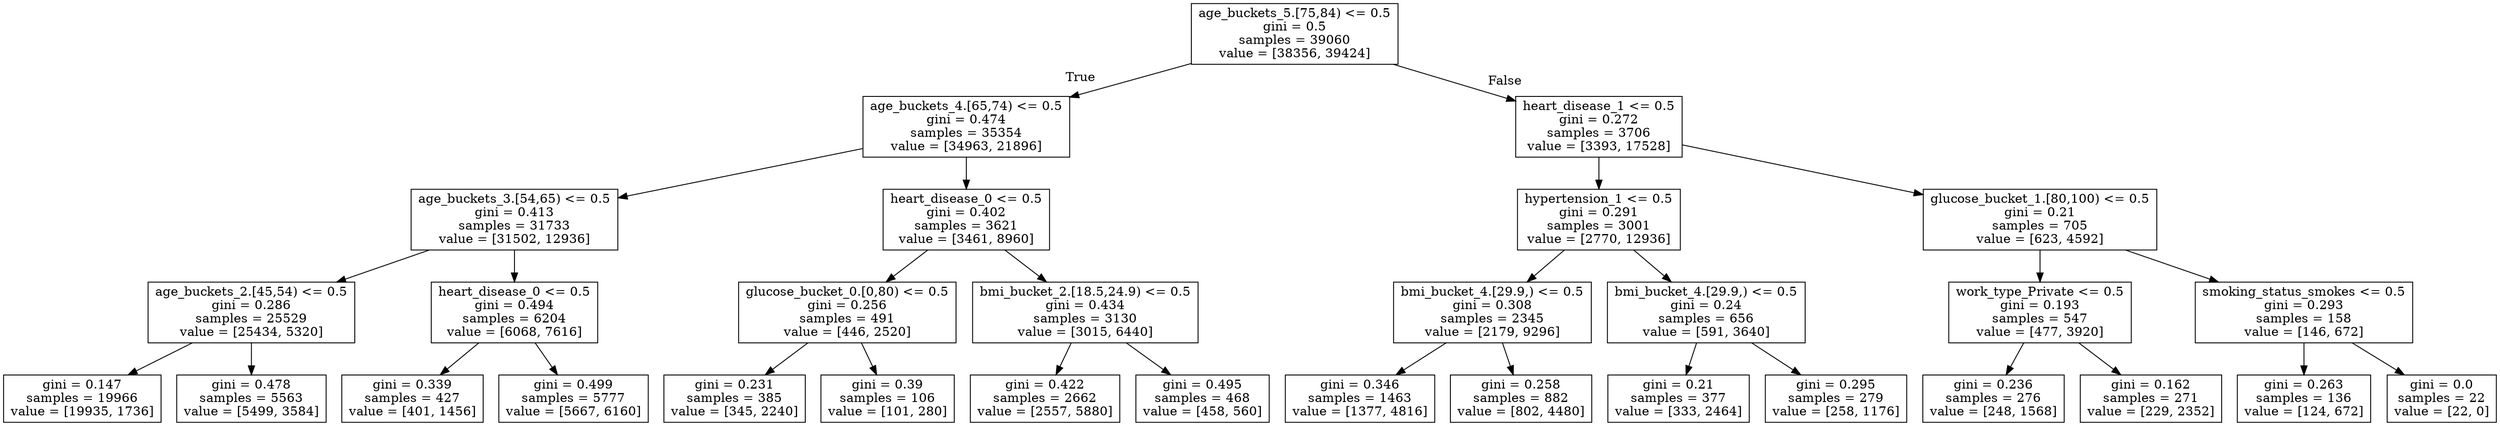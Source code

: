 digraph Tree {
node [shape=box] ;
0 [label="age_buckets_5.[75,84) <= 0.5\ngini = 0.5\nsamples = 39060\nvalue = [38356, 39424]"] ;
1 [label="age_buckets_4.[65,74) <= 0.5\ngini = 0.474\nsamples = 35354\nvalue = [34963, 21896]"] ;
0 -> 1 [labeldistance=2.5, labelangle=45, headlabel="True"] ;
2 [label="age_buckets_3.[54,65) <= 0.5\ngini = 0.413\nsamples = 31733\nvalue = [31502, 12936]"] ;
1 -> 2 ;
3 [label="age_buckets_2.[45,54) <= 0.5\ngini = 0.286\nsamples = 25529\nvalue = [25434, 5320]"] ;
2 -> 3 ;
4 [label="gini = 0.147\nsamples = 19966\nvalue = [19935, 1736]"] ;
3 -> 4 ;
5 [label="gini = 0.478\nsamples = 5563\nvalue = [5499, 3584]"] ;
3 -> 5 ;
6 [label="heart_disease_0 <= 0.5\ngini = 0.494\nsamples = 6204\nvalue = [6068, 7616]"] ;
2 -> 6 ;
7 [label="gini = 0.339\nsamples = 427\nvalue = [401, 1456]"] ;
6 -> 7 ;
8 [label="gini = 0.499\nsamples = 5777\nvalue = [5667, 6160]"] ;
6 -> 8 ;
9 [label="heart_disease_0 <= 0.5\ngini = 0.402\nsamples = 3621\nvalue = [3461, 8960]"] ;
1 -> 9 ;
10 [label="glucose_bucket_0.[0,80) <= 0.5\ngini = 0.256\nsamples = 491\nvalue = [446, 2520]"] ;
9 -> 10 ;
11 [label="gini = 0.231\nsamples = 385\nvalue = [345, 2240]"] ;
10 -> 11 ;
12 [label="gini = 0.39\nsamples = 106\nvalue = [101, 280]"] ;
10 -> 12 ;
13 [label="bmi_bucket_2.[18.5,24.9) <= 0.5\ngini = 0.434\nsamples = 3130\nvalue = [3015, 6440]"] ;
9 -> 13 ;
14 [label="gini = 0.422\nsamples = 2662\nvalue = [2557, 5880]"] ;
13 -> 14 ;
15 [label="gini = 0.495\nsamples = 468\nvalue = [458, 560]"] ;
13 -> 15 ;
16 [label="heart_disease_1 <= 0.5\ngini = 0.272\nsamples = 3706\nvalue = [3393, 17528]"] ;
0 -> 16 [labeldistance=2.5, labelangle=-45, headlabel="False"] ;
17 [label="hypertension_1 <= 0.5\ngini = 0.291\nsamples = 3001\nvalue = [2770, 12936]"] ;
16 -> 17 ;
18 [label="bmi_bucket_4.[29.9,) <= 0.5\ngini = 0.308\nsamples = 2345\nvalue = [2179, 9296]"] ;
17 -> 18 ;
19 [label="gini = 0.346\nsamples = 1463\nvalue = [1377, 4816]"] ;
18 -> 19 ;
20 [label="gini = 0.258\nsamples = 882\nvalue = [802, 4480]"] ;
18 -> 20 ;
21 [label="bmi_bucket_4.[29.9,) <= 0.5\ngini = 0.24\nsamples = 656\nvalue = [591, 3640]"] ;
17 -> 21 ;
22 [label="gini = 0.21\nsamples = 377\nvalue = [333, 2464]"] ;
21 -> 22 ;
23 [label="gini = 0.295\nsamples = 279\nvalue = [258, 1176]"] ;
21 -> 23 ;
24 [label="glucose_bucket_1.[80,100) <= 0.5\ngini = 0.21\nsamples = 705\nvalue = [623, 4592]"] ;
16 -> 24 ;
25 [label="work_type_Private <= 0.5\ngini = 0.193\nsamples = 547\nvalue = [477, 3920]"] ;
24 -> 25 ;
26 [label="gini = 0.236\nsamples = 276\nvalue = [248, 1568]"] ;
25 -> 26 ;
27 [label="gini = 0.162\nsamples = 271\nvalue = [229, 2352]"] ;
25 -> 27 ;
28 [label="smoking_status_smokes <= 0.5\ngini = 0.293\nsamples = 158\nvalue = [146, 672]"] ;
24 -> 28 ;
29 [label="gini = 0.263\nsamples = 136\nvalue = [124, 672]"] ;
28 -> 29 ;
30 [label="gini = 0.0\nsamples = 22\nvalue = [22, 0]"] ;
28 -> 30 ;
}